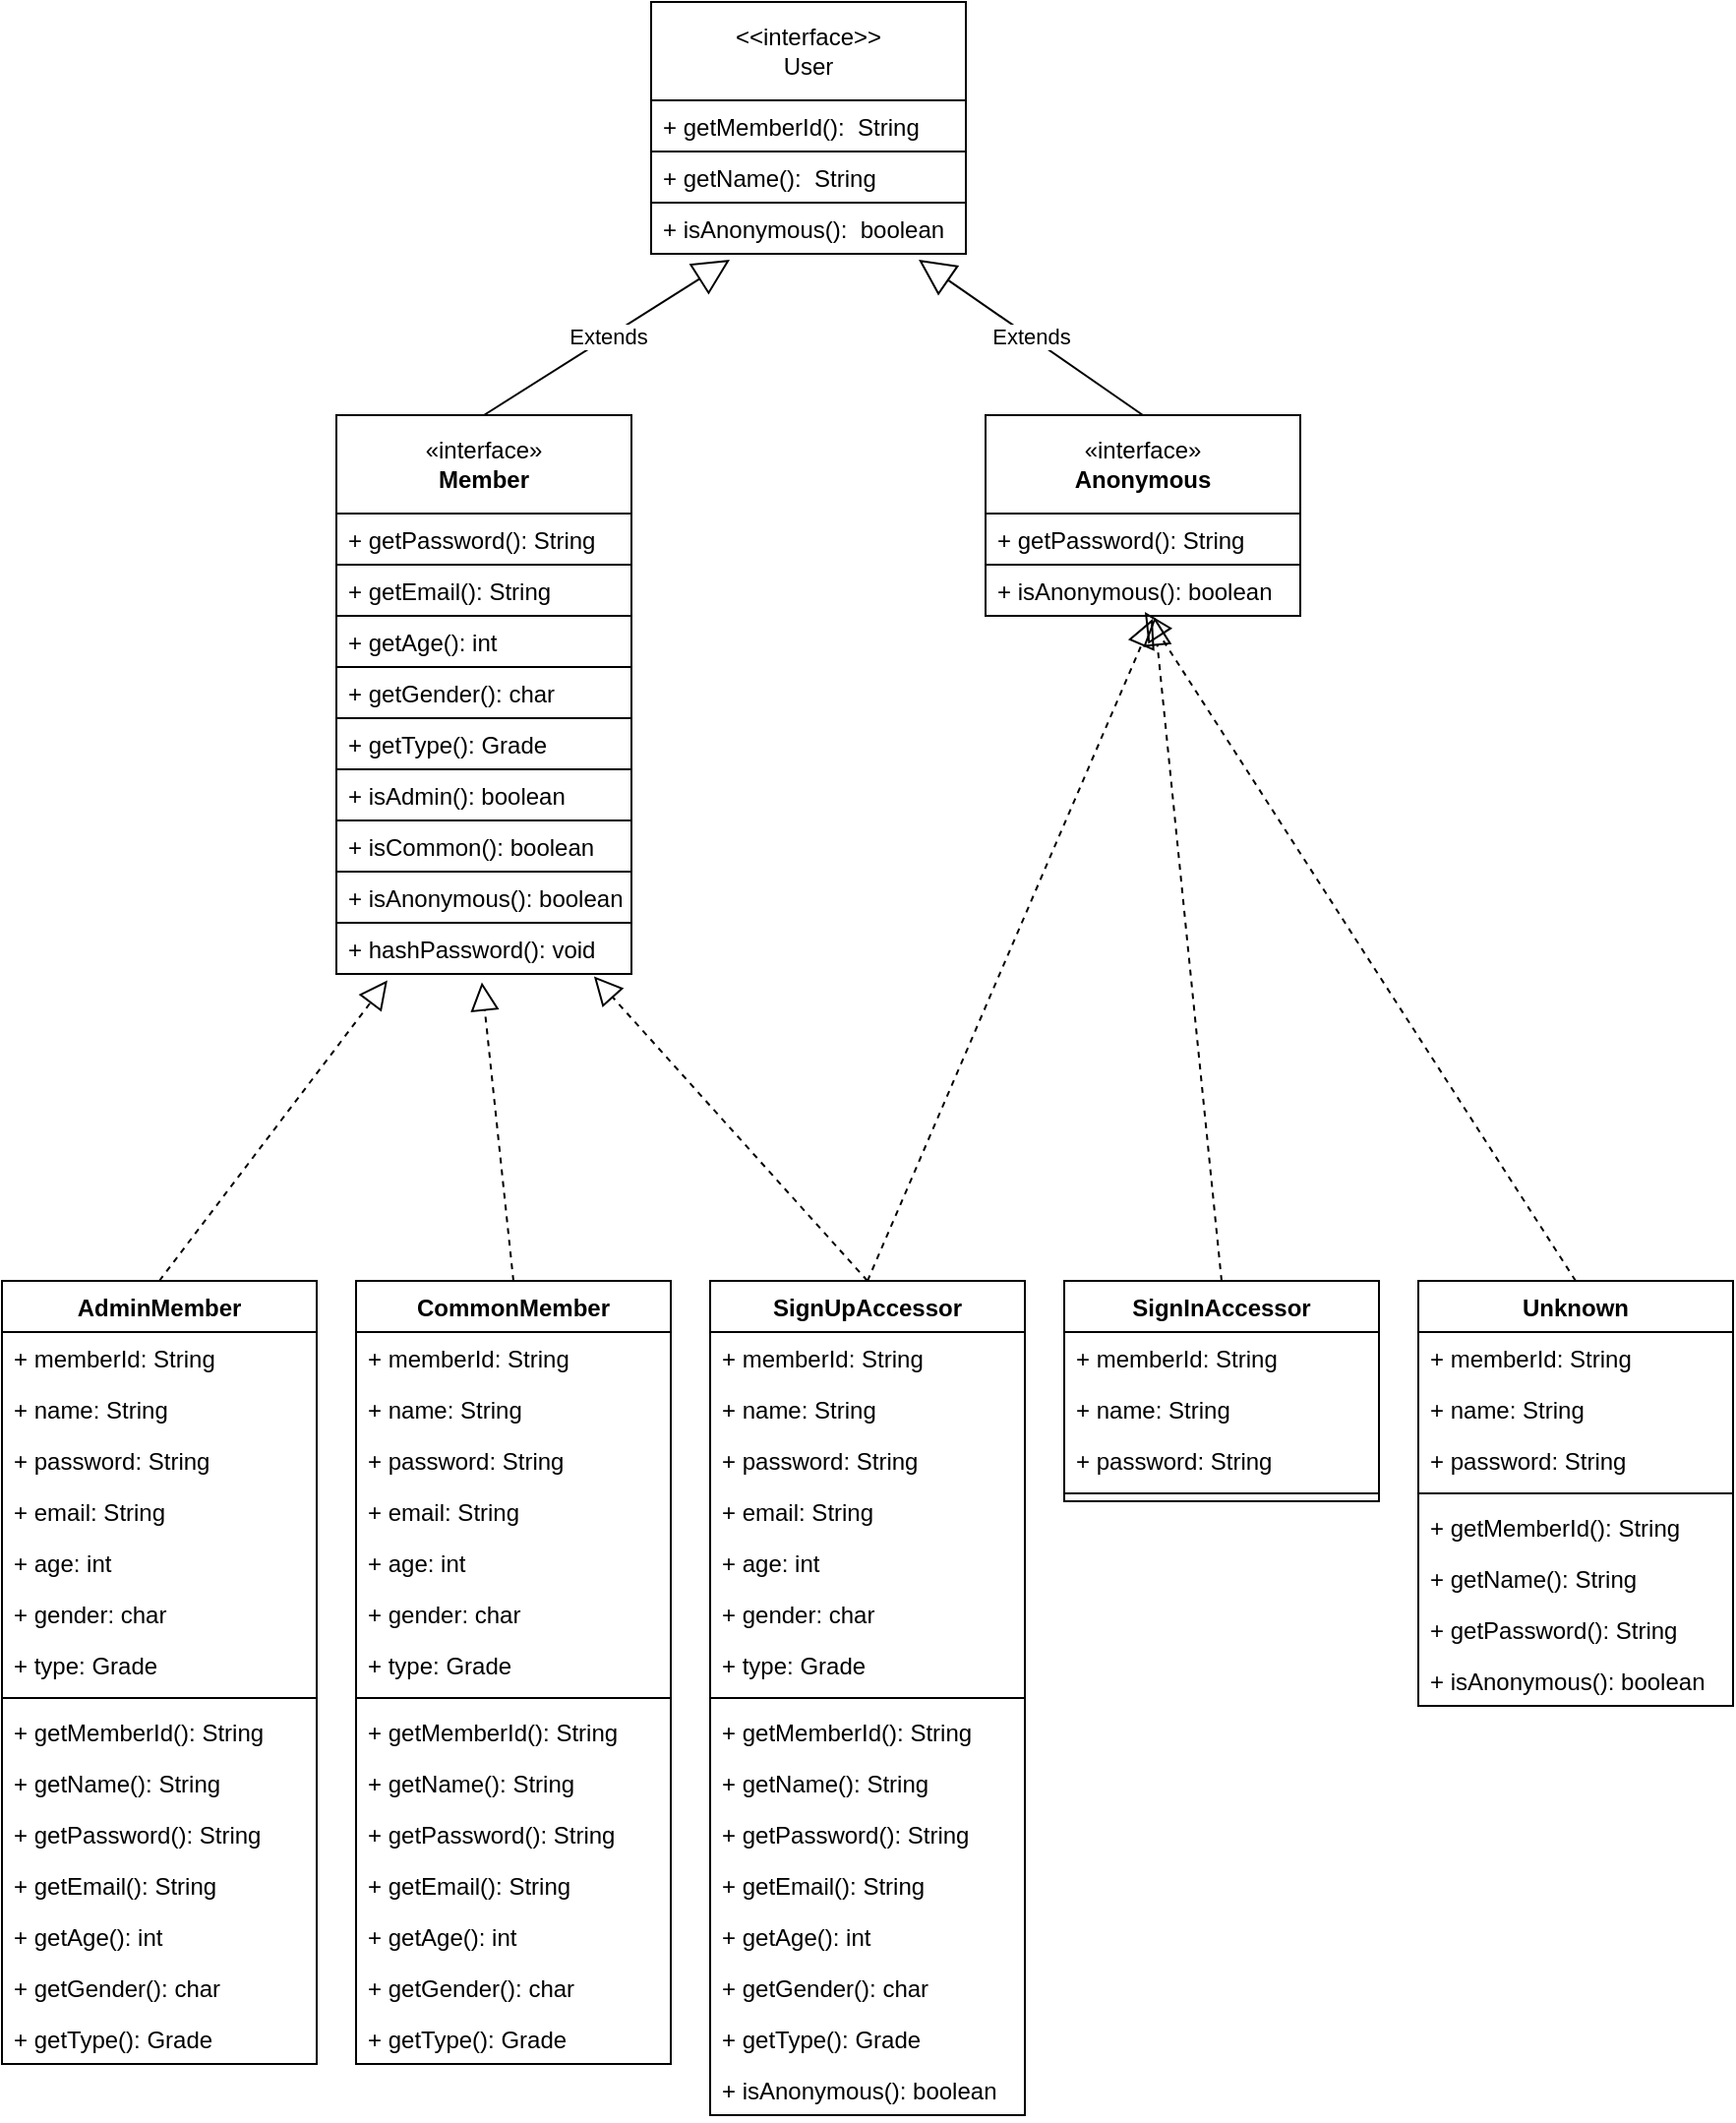 <mxfile version="21.7.5" type="device">
  <diagram name="페이지-1" id="Ps0h01nvdbM4tbh4nese">
    <mxGraphModel dx="1647" dy="905" grid="1" gridSize="10" guides="1" tooltips="1" connect="1" arrows="1" fold="1" page="1" pageScale="1" pageWidth="827" pageHeight="1169" math="0" shadow="0">
      <root>
        <mxCell id="0" />
        <mxCell id="1" parent="0" />
        <mxCell id="0VNtu1VdZ5hy5YX0qdv0-44" value="Extends" style="endArrow=block;endSize=16;endFill=0;html=1;rounded=0;entryX=0.25;entryY=1.115;entryDx=0;entryDy=0;entryPerimeter=0;exitX=0.5;exitY=0;exitDx=0;exitDy=0;" edge="1" parent="1" source="0VNtu1VdZ5hy5YX0qdv0-32" target="0VNtu1VdZ5hy5YX0qdv0-51">
          <mxGeometry width="160" relative="1" as="geometry">
            <mxPoint x="250" y="270" as="sourcePoint" />
            <mxPoint x="410" y="270" as="targetPoint" />
          </mxGeometry>
        </mxCell>
        <mxCell id="0VNtu1VdZ5hy5YX0qdv0-50" value="Extends" style="endArrow=block;endSize=16;endFill=0;html=1;rounded=0;entryX=0.85;entryY=1.115;entryDx=0;entryDy=0;entryPerimeter=0;exitX=0.5;exitY=0;exitDx=0;exitDy=0;" edge="1" parent="1" source="0VNtu1VdZ5hy5YX0qdv0-48" target="0VNtu1VdZ5hy5YX0qdv0-51">
          <mxGeometry width="160" relative="1" as="geometry">
            <mxPoint x="580" y="269" as="sourcePoint" />
            <mxPoint x="740" y="269" as="targetPoint" />
          </mxGeometry>
        </mxCell>
        <mxCell id="0VNtu1VdZ5hy5YX0qdv0-52" value="" style="group" vertex="1" connectable="0" parent="1">
          <mxGeometry x="340" y="60" width="160" height="128" as="geometry" />
        </mxCell>
        <mxCell id="0VNtu1VdZ5hy5YX0qdv0-30" value="" style="group" vertex="1" connectable="0" parent="0VNtu1VdZ5hy5YX0qdv0-52">
          <mxGeometry width="160" height="102" as="geometry" />
        </mxCell>
        <mxCell id="0VNtu1VdZ5hy5YX0qdv0-24" value="" style="group" vertex="1" connectable="0" parent="0VNtu1VdZ5hy5YX0qdv0-30">
          <mxGeometry width="160" height="76" as="geometry" />
        </mxCell>
        <mxCell id="0VNtu1VdZ5hy5YX0qdv0-12" value="&amp;lt;&amp;lt;interface&amp;gt;&amp;gt;&lt;br&gt;User" style="html=1;whiteSpace=wrap;" vertex="1" parent="0VNtu1VdZ5hy5YX0qdv0-24">
          <mxGeometry width="160" height="50" as="geometry" />
        </mxCell>
        <mxCell id="0VNtu1VdZ5hy5YX0qdv0-23" value="+ getMemberId():&amp;nbsp; String" style="text;strokeColor=default;fillColor=none;align=left;verticalAlign=top;spacingLeft=4;spacingRight=4;overflow=hidden;rotatable=0;points=[[0,0.5],[1,0.5]];portConstraint=eastwest;whiteSpace=wrap;html=1;" vertex="1" parent="0VNtu1VdZ5hy5YX0qdv0-24">
          <mxGeometry y="50" width="160" height="26" as="geometry" />
        </mxCell>
        <mxCell id="0VNtu1VdZ5hy5YX0qdv0-29" value="+ getName():&amp;nbsp; String" style="text;strokeColor=default;fillColor=none;align=left;verticalAlign=top;spacingLeft=4;spacingRight=4;overflow=hidden;rotatable=0;points=[[0,0.5],[1,0.5]];portConstraint=eastwest;whiteSpace=wrap;html=1;" vertex="1" parent="0VNtu1VdZ5hy5YX0qdv0-30">
          <mxGeometry y="76" width="160" height="26" as="geometry" />
        </mxCell>
        <mxCell id="0VNtu1VdZ5hy5YX0qdv0-51" value="+ isAnonymous():&amp;nbsp; boolean" style="text;strokeColor=default;fillColor=none;align=left;verticalAlign=top;spacingLeft=4;spacingRight=4;overflow=hidden;rotatable=0;points=[[0,0.5],[1,0.5]];portConstraint=eastwest;whiteSpace=wrap;html=1;" vertex="1" parent="0VNtu1VdZ5hy5YX0qdv0-52">
          <mxGeometry y="102" width="160" height="26" as="geometry" />
        </mxCell>
        <mxCell id="0VNtu1VdZ5hy5YX0qdv0-54" value="" style="group" vertex="1" connectable="0" parent="1">
          <mxGeometry x="510" y="270" width="160" height="102" as="geometry" />
        </mxCell>
        <mxCell id="0VNtu1VdZ5hy5YX0qdv0-48" value="«interface»&lt;br&gt;&lt;b&gt;Anonymous&lt;/b&gt;" style="html=1;whiteSpace=wrap;" vertex="1" parent="0VNtu1VdZ5hy5YX0qdv0-54">
          <mxGeometry width="160" height="50" as="geometry" />
        </mxCell>
        <mxCell id="0VNtu1VdZ5hy5YX0qdv0-49" value="+ getPassword(): String" style="text;strokeColor=default;fillColor=none;align=left;verticalAlign=top;spacingLeft=4;spacingRight=4;overflow=hidden;rotatable=0;points=[[0,0.5],[1,0.5]];portConstraint=eastwest;whiteSpace=wrap;html=1;" vertex="1" parent="0VNtu1VdZ5hy5YX0qdv0-54">
          <mxGeometry y="50" width="160" height="26" as="geometry" />
        </mxCell>
        <mxCell id="0VNtu1VdZ5hy5YX0qdv0-53" value="+ isAnonymous(): boolean" style="text;strokeColor=default;fillColor=none;align=left;verticalAlign=top;spacingLeft=4;spacingRight=4;overflow=hidden;rotatable=0;points=[[0,0.5],[1,0.5]];portConstraint=eastwest;whiteSpace=wrap;html=1;" vertex="1" parent="0VNtu1VdZ5hy5YX0qdv0-54">
          <mxGeometry y="76" width="160" height="26" as="geometry" />
        </mxCell>
        <mxCell id="0VNtu1VdZ5hy5YX0qdv0-59" value="AdminMember" style="swimlane;fontStyle=1;align=center;verticalAlign=top;childLayout=stackLayout;horizontal=1;startSize=26;horizontalStack=0;resizeParent=1;resizeParentMax=0;resizeLast=0;collapsible=1;marginBottom=0;whiteSpace=wrap;html=1;" vertex="1" parent="1">
          <mxGeometry x="10" y="710" width="160" height="398" as="geometry" />
        </mxCell>
        <mxCell id="0VNtu1VdZ5hy5YX0qdv0-89" value="+ memberId: String" style="text;strokeColor=none;fillColor=none;align=left;verticalAlign=top;spacingLeft=4;spacingRight=4;overflow=hidden;rotatable=0;points=[[0,0.5],[1,0.5]];portConstraint=eastwest;whiteSpace=wrap;html=1;" vertex="1" parent="0VNtu1VdZ5hy5YX0qdv0-59">
          <mxGeometry y="26" width="160" height="26" as="geometry" />
        </mxCell>
        <mxCell id="0VNtu1VdZ5hy5YX0qdv0-91" value="+ name: String" style="text;strokeColor=none;fillColor=none;align=left;verticalAlign=top;spacingLeft=4;spacingRight=4;overflow=hidden;rotatable=0;points=[[0,0.5],[1,0.5]];portConstraint=eastwest;whiteSpace=wrap;html=1;" vertex="1" parent="0VNtu1VdZ5hy5YX0qdv0-59">
          <mxGeometry y="52" width="160" height="26" as="geometry" />
        </mxCell>
        <mxCell id="0VNtu1VdZ5hy5YX0qdv0-90" value="+ password: String" style="text;strokeColor=none;fillColor=none;align=left;verticalAlign=top;spacingLeft=4;spacingRight=4;overflow=hidden;rotatable=0;points=[[0,0.5],[1,0.5]];portConstraint=eastwest;whiteSpace=wrap;html=1;" vertex="1" parent="0VNtu1VdZ5hy5YX0qdv0-59">
          <mxGeometry y="78" width="160" height="26" as="geometry" />
        </mxCell>
        <mxCell id="0VNtu1VdZ5hy5YX0qdv0-92" value="+ email: String" style="text;strokeColor=none;fillColor=none;align=left;verticalAlign=top;spacingLeft=4;spacingRight=4;overflow=hidden;rotatable=0;points=[[0,0.5],[1,0.5]];portConstraint=eastwest;whiteSpace=wrap;html=1;" vertex="1" parent="0VNtu1VdZ5hy5YX0qdv0-59">
          <mxGeometry y="104" width="160" height="26" as="geometry" />
        </mxCell>
        <mxCell id="0VNtu1VdZ5hy5YX0qdv0-93" value="+ age: int" style="text;strokeColor=none;fillColor=none;align=left;verticalAlign=top;spacingLeft=4;spacingRight=4;overflow=hidden;rotatable=0;points=[[0,0.5],[1,0.5]];portConstraint=eastwest;whiteSpace=wrap;html=1;" vertex="1" parent="0VNtu1VdZ5hy5YX0qdv0-59">
          <mxGeometry y="130" width="160" height="26" as="geometry" />
        </mxCell>
        <mxCell id="0VNtu1VdZ5hy5YX0qdv0-94" value="+ gender: char" style="text;strokeColor=none;fillColor=none;align=left;verticalAlign=top;spacingLeft=4;spacingRight=4;overflow=hidden;rotatable=0;points=[[0,0.5],[1,0.5]];portConstraint=eastwest;whiteSpace=wrap;html=1;" vertex="1" parent="0VNtu1VdZ5hy5YX0qdv0-59">
          <mxGeometry y="156" width="160" height="26" as="geometry" />
        </mxCell>
        <mxCell id="0VNtu1VdZ5hy5YX0qdv0-60" value="+ type: Grade" style="text;strokeColor=none;fillColor=none;align=left;verticalAlign=top;spacingLeft=4;spacingRight=4;overflow=hidden;rotatable=0;points=[[0,0.5],[1,0.5]];portConstraint=eastwest;whiteSpace=wrap;html=1;" vertex="1" parent="0VNtu1VdZ5hy5YX0qdv0-59">
          <mxGeometry y="182" width="160" height="26" as="geometry" />
        </mxCell>
        <mxCell id="0VNtu1VdZ5hy5YX0qdv0-61" value="" style="line;strokeWidth=1;fillColor=none;align=left;verticalAlign=middle;spacingTop=-1;spacingLeft=3;spacingRight=3;rotatable=0;labelPosition=right;points=[];portConstraint=eastwest;strokeColor=inherit;" vertex="1" parent="0VNtu1VdZ5hy5YX0qdv0-59">
          <mxGeometry y="208" width="160" height="8" as="geometry" />
        </mxCell>
        <mxCell id="0VNtu1VdZ5hy5YX0qdv0-95" value="+ getMemberId(): String" style="text;strokeColor=none;fillColor=none;align=left;verticalAlign=top;spacingLeft=4;spacingRight=4;overflow=hidden;rotatable=0;points=[[0,0.5],[1,0.5]];portConstraint=eastwest;whiteSpace=wrap;html=1;" vertex="1" parent="0VNtu1VdZ5hy5YX0qdv0-59">
          <mxGeometry y="216" width="160" height="26" as="geometry" />
        </mxCell>
        <mxCell id="0VNtu1VdZ5hy5YX0qdv0-96" value="+ getName(): String" style="text;strokeColor=none;fillColor=none;align=left;verticalAlign=top;spacingLeft=4;spacingRight=4;overflow=hidden;rotatable=0;points=[[0,0.5],[1,0.5]];portConstraint=eastwest;whiteSpace=wrap;html=1;" vertex="1" parent="0VNtu1VdZ5hy5YX0qdv0-59">
          <mxGeometry y="242" width="160" height="26" as="geometry" />
        </mxCell>
        <mxCell id="0VNtu1VdZ5hy5YX0qdv0-97" value="+ getPassword(): String" style="text;strokeColor=none;fillColor=none;align=left;verticalAlign=top;spacingLeft=4;spacingRight=4;overflow=hidden;rotatable=0;points=[[0,0.5],[1,0.5]];portConstraint=eastwest;whiteSpace=wrap;html=1;" vertex="1" parent="0VNtu1VdZ5hy5YX0qdv0-59">
          <mxGeometry y="268" width="160" height="26" as="geometry" />
        </mxCell>
        <mxCell id="0VNtu1VdZ5hy5YX0qdv0-98" value="+ getEmail(): String" style="text;strokeColor=none;fillColor=none;align=left;verticalAlign=top;spacingLeft=4;spacingRight=4;overflow=hidden;rotatable=0;points=[[0,0.5],[1,0.5]];portConstraint=eastwest;whiteSpace=wrap;html=1;" vertex="1" parent="0VNtu1VdZ5hy5YX0qdv0-59">
          <mxGeometry y="294" width="160" height="26" as="geometry" />
        </mxCell>
        <mxCell id="0VNtu1VdZ5hy5YX0qdv0-99" value="+ getAge(): int" style="text;strokeColor=none;fillColor=none;align=left;verticalAlign=top;spacingLeft=4;spacingRight=4;overflow=hidden;rotatable=0;points=[[0,0.5],[1,0.5]];portConstraint=eastwest;whiteSpace=wrap;html=1;" vertex="1" parent="0VNtu1VdZ5hy5YX0qdv0-59">
          <mxGeometry y="320" width="160" height="26" as="geometry" />
        </mxCell>
        <mxCell id="0VNtu1VdZ5hy5YX0qdv0-100" value="+ getGender(): char" style="text;strokeColor=none;fillColor=none;align=left;verticalAlign=top;spacingLeft=4;spacingRight=4;overflow=hidden;rotatable=0;points=[[0,0.5],[1,0.5]];portConstraint=eastwest;whiteSpace=wrap;html=1;" vertex="1" parent="0VNtu1VdZ5hy5YX0qdv0-59">
          <mxGeometry y="346" width="160" height="26" as="geometry" />
        </mxCell>
        <mxCell id="0VNtu1VdZ5hy5YX0qdv0-62" value="+ getType(): Grade" style="text;strokeColor=none;fillColor=none;align=left;verticalAlign=top;spacingLeft=4;spacingRight=4;overflow=hidden;rotatable=0;points=[[0,0.5],[1,0.5]];portConstraint=eastwest;whiteSpace=wrap;html=1;" vertex="1" parent="0VNtu1VdZ5hy5YX0qdv0-59">
          <mxGeometry y="372" width="160" height="26" as="geometry" />
        </mxCell>
        <mxCell id="0VNtu1VdZ5hy5YX0qdv0-65" value="" style="group" vertex="1" connectable="0" parent="1">
          <mxGeometry x="180" y="270" width="150" height="258" as="geometry" />
        </mxCell>
        <mxCell id="0VNtu1VdZ5hy5YX0qdv0-47" value="" style="group" vertex="1" connectable="0" parent="0VNtu1VdZ5hy5YX0qdv0-65">
          <mxGeometry width="150" height="180" as="geometry" />
        </mxCell>
        <mxCell id="0VNtu1VdZ5hy5YX0qdv0-32" value="«interface»&lt;br&gt;&lt;b&gt;Member&lt;/b&gt;" style="html=1;whiteSpace=wrap;" vertex="1" parent="0VNtu1VdZ5hy5YX0qdv0-47">
          <mxGeometry width="150" height="50" as="geometry" />
        </mxCell>
        <mxCell id="0VNtu1VdZ5hy5YX0qdv0-41" value="+ getPassword(): String" style="text;strokeColor=default;fillColor=none;align=left;verticalAlign=top;spacingLeft=4;spacingRight=4;overflow=hidden;rotatable=0;points=[[0,0.5],[1,0.5]];portConstraint=eastwest;whiteSpace=wrap;html=1;" vertex="1" parent="0VNtu1VdZ5hy5YX0qdv0-47">
          <mxGeometry y="50" width="150" height="26" as="geometry" />
        </mxCell>
        <mxCell id="0VNtu1VdZ5hy5YX0qdv0-42" value="+ getEmail(): String" style="text;strokeColor=default;fillColor=none;align=left;verticalAlign=top;spacingLeft=4;spacingRight=4;overflow=hidden;rotatable=0;points=[[0,0.5],[1,0.5]];portConstraint=eastwest;whiteSpace=wrap;html=1;" vertex="1" parent="0VNtu1VdZ5hy5YX0qdv0-47">
          <mxGeometry y="76" width="150" height="26" as="geometry" />
        </mxCell>
        <mxCell id="0VNtu1VdZ5hy5YX0qdv0-43" value="+ getAge(): int" style="text;strokeColor=default;fillColor=none;align=left;verticalAlign=top;spacingLeft=4;spacingRight=4;overflow=hidden;rotatable=0;points=[[0,0.5],[1,0.5]];portConstraint=eastwest;whiteSpace=wrap;html=1;" vertex="1" parent="0VNtu1VdZ5hy5YX0qdv0-47">
          <mxGeometry y="102" width="150" height="26" as="geometry" />
        </mxCell>
        <mxCell id="0VNtu1VdZ5hy5YX0qdv0-45" value="+ getGender(): char" style="text;strokeColor=default;fillColor=none;align=left;verticalAlign=top;spacingLeft=4;spacingRight=4;overflow=hidden;rotatable=0;points=[[0,0.5],[1,0.5]];portConstraint=eastwest;whiteSpace=wrap;html=1;" vertex="1" parent="0VNtu1VdZ5hy5YX0qdv0-47">
          <mxGeometry y="128" width="150" height="26" as="geometry" />
        </mxCell>
        <mxCell id="0VNtu1VdZ5hy5YX0qdv0-46" value="+ getType(): Grade" style="text;strokeColor=default;fillColor=none;align=left;verticalAlign=top;spacingLeft=4;spacingRight=4;overflow=hidden;rotatable=0;points=[[0,0.5],[1,0.5]];portConstraint=eastwest;whiteSpace=wrap;html=1;" vertex="1" parent="0VNtu1VdZ5hy5YX0qdv0-47">
          <mxGeometry y="154" width="150" height="26" as="geometry" />
        </mxCell>
        <mxCell id="0VNtu1VdZ5hy5YX0qdv0-55" value="+ isAnonymous(): boolean" style="text;strokeColor=default;fillColor=none;align=left;verticalAlign=top;spacingLeft=4;spacingRight=4;overflow=hidden;rotatable=0;points=[[0,0.5],[1,0.5]];portConstraint=eastwest;whiteSpace=wrap;html=1;" vertex="1" parent="0VNtu1VdZ5hy5YX0qdv0-65">
          <mxGeometry y="232" width="150" height="26" as="geometry" />
        </mxCell>
        <mxCell id="0VNtu1VdZ5hy5YX0qdv0-63" value="+ isAdmin(): boolean" style="text;strokeColor=default;fillColor=none;align=left;verticalAlign=top;spacingLeft=4;spacingRight=4;overflow=hidden;rotatable=0;points=[[0,0.5],[1,0.5]];portConstraint=eastwest;whiteSpace=wrap;html=1;" vertex="1" parent="0VNtu1VdZ5hy5YX0qdv0-65">
          <mxGeometry y="180" width="150" height="26" as="geometry" />
        </mxCell>
        <mxCell id="0VNtu1VdZ5hy5YX0qdv0-64" value="+ isCommon(): boolean" style="text;strokeColor=default;fillColor=none;align=left;verticalAlign=top;spacingLeft=4;spacingRight=4;overflow=hidden;rotatable=0;points=[[0,0.5],[1,0.5]];portConstraint=eastwest;whiteSpace=wrap;html=1;" vertex="1" parent="0VNtu1VdZ5hy5YX0qdv0-65">
          <mxGeometry y="206" width="150" height="26" as="geometry" />
        </mxCell>
        <mxCell id="0VNtu1VdZ5hy5YX0qdv0-74" value="SignInAccessor" style="swimlane;fontStyle=1;align=center;verticalAlign=top;childLayout=stackLayout;horizontal=1;startSize=26;horizontalStack=0;resizeParent=1;resizeParentMax=0;resizeLast=0;collapsible=1;marginBottom=0;whiteSpace=wrap;html=1;" vertex="1" parent="1">
          <mxGeometry x="550" y="710" width="160" height="112" as="geometry" />
        </mxCell>
        <mxCell id="0VNtu1VdZ5hy5YX0qdv0-75" value="+ memberId: String" style="text;strokeColor=none;fillColor=none;align=left;verticalAlign=top;spacingLeft=4;spacingRight=4;overflow=hidden;rotatable=0;points=[[0,0.5],[1,0.5]];portConstraint=eastwest;whiteSpace=wrap;html=1;" vertex="1" parent="0VNtu1VdZ5hy5YX0qdv0-74">
          <mxGeometry y="26" width="160" height="26" as="geometry" />
        </mxCell>
        <mxCell id="0VNtu1VdZ5hy5YX0qdv0-141" value="+ name: String" style="text;strokeColor=none;fillColor=none;align=left;verticalAlign=top;spacingLeft=4;spacingRight=4;overflow=hidden;rotatable=0;points=[[0,0.5],[1,0.5]];portConstraint=eastwest;whiteSpace=wrap;html=1;" vertex="1" parent="0VNtu1VdZ5hy5YX0qdv0-74">
          <mxGeometry y="52" width="160" height="26" as="geometry" />
        </mxCell>
        <mxCell id="0VNtu1VdZ5hy5YX0qdv0-142" value="+ password: String" style="text;strokeColor=none;fillColor=none;align=left;verticalAlign=top;spacingLeft=4;spacingRight=4;overflow=hidden;rotatable=0;points=[[0,0.5],[1,0.5]];portConstraint=eastwest;whiteSpace=wrap;html=1;" vertex="1" parent="0VNtu1VdZ5hy5YX0qdv0-74">
          <mxGeometry y="78" width="160" height="26" as="geometry" />
        </mxCell>
        <mxCell id="0VNtu1VdZ5hy5YX0qdv0-76" value="" style="line;strokeWidth=1;fillColor=none;align=left;verticalAlign=middle;spacingTop=-1;spacingLeft=3;spacingRight=3;rotatable=0;labelPosition=right;points=[];portConstraint=eastwest;strokeColor=inherit;" vertex="1" parent="0VNtu1VdZ5hy5YX0qdv0-74">
          <mxGeometry y="104" width="160" height="8" as="geometry" />
        </mxCell>
        <mxCell id="0VNtu1VdZ5hy5YX0qdv0-78" value="Unknown" style="swimlane;fontStyle=1;align=center;verticalAlign=top;childLayout=stackLayout;horizontal=1;startSize=26;horizontalStack=0;resizeParent=1;resizeParentMax=0;resizeLast=0;collapsible=1;marginBottom=0;whiteSpace=wrap;html=1;" vertex="1" parent="1">
          <mxGeometry x="730" y="710" width="160" height="216" as="geometry" />
        </mxCell>
        <mxCell id="0VNtu1VdZ5hy5YX0qdv0-134" value="+ memberId: String" style="text;strokeColor=none;fillColor=none;align=left;verticalAlign=top;spacingLeft=4;spacingRight=4;overflow=hidden;rotatable=0;points=[[0,0.5],[1,0.5]];portConstraint=eastwest;whiteSpace=wrap;html=1;" vertex="1" parent="0VNtu1VdZ5hy5YX0qdv0-78">
          <mxGeometry y="26" width="160" height="26" as="geometry" />
        </mxCell>
        <mxCell id="0VNtu1VdZ5hy5YX0qdv0-135" value="+ name: String" style="text;strokeColor=none;fillColor=none;align=left;verticalAlign=top;spacingLeft=4;spacingRight=4;overflow=hidden;rotatable=0;points=[[0,0.5],[1,0.5]];portConstraint=eastwest;whiteSpace=wrap;html=1;" vertex="1" parent="0VNtu1VdZ5hy5YX0qdv0-78">
          <mxGeometry y="52" width="160" height="26" as="geometry" />
        </mxCell>
        <mxCell id="0VNtu1VdZ5hy5YX0qdv0-79" value="+ password: String" style="text;strokeColor=none;fillColor=none;align=left;verticalAlign=top;spacingLeft=4;spacingRight=4;overflow=hidden;rotatable=0;points=[[0,0.5],[1,0.5]];portConstraint=eastwest;whiteSpace=wrap;html=1;" vertex="1" parent="0VNtu1VdZ5hy5YX0qdv0-78">
          <mxGeometry y="78" width="160" height="26" as="geometry" />
        </mxCell>
        <mxCell id="0VNtu1VdZ5hy5YX0qdv0-80" value="" style="line;strokeWidth=1;fillColor=none;align=left;verticalAlign=middle;spacingTop=-1;spacingLeft=3;spacingRight=3;rotatable=0;labelPosition=right;points=[];portConstraint=eastwest;strokeColor=inherit;" vertex="1" parent="0VNtu1VdZ5hy5YX0qdv0-78">
          <mxGeometry y="104" width="160" height="8" as="geometry" />
        </mxCell>
        <mxCell id="0VNtu1VdZ5hy5YX0qdv0-145" value="+ getMemberId(): String" style="text;strokeColor=none;fillColor=none;align=left;verticalAlign=top;spacingLeft=4;spacingRight=4;overflow=hidden;rotatable=0;points=[[0,0.5],[1,0.5]];portConstraint=eastwest;whiteSpace=wrap;html=1;" vertex="1" parent="0VNtu1VdZ5hy5YX0qdv0-78">
          <mxGeometry y="112" width="160" height="26" as="geometry" />
        </mxCell>
        <mxCell id="0VNtu1VdZ5hy5YX0qdv0-146" value="+ getName(): String" style="text;strokeColor=none;fillColor=none;align=left;verticalAlign=top;spacingLeft=4;spacingRight=4;overflow=hidden;rotatable=0;points=[[0,0.5],[1,0.5]];portConstraint=eastwest;whiteSpace=wrap;html=1;" vertex="1" parent="0VNtu1VdZ5hy5YX0qdv0-78">
          <mxGeometry y="138" width="160" height="26" as="geometry" />
        </mxCell>
        <mxCell id="0VNtu1VdZ5hy5YX0qdv0-144" value="+ getPassword(): String" style="text;strokeColor=none;fillColor=none;align=left;verticalAlign=top;spacingLeft=4;spacingRight=4;overflow=hidden;rotatable=0;points=[[0,0.5],[1,0.5]];portConstraint=eastwest;whiteSpace=wrap;html=1;" vertex="1" parent="0VNtu1VdZ5hy5YX0qdv0-78">
          <mxGeometry y="164" width="160" height="26" as="geometry" />
        </mxCell>
        <mxCell id="0VNtu1VdZ5hy5YX0qdv0-81" value="+ isAnonymous(): boolean" style="text;strokeColor=none;fillColor=none;align=left;verticalAlign=top;spacingLeft=4;spacingRight=4;overflow=hidden;rotatable=0;points=[[0,0.5],[1,0.5]];portConstraint=eastwest;whiteSpace=wrap;html=1;" vertex="1" parent="0VNtu1VdZ5hy5YX0qdv0-78">
          <mxGeometry y="190" width="160" height="26" as="geometry" />
        </mxCell>
        <mxCell id="0VNtu1VdZ5hy5YX0qdv0-82" value="" style="endArrow=block;dashed=1;endFill=0;endSize=12;html=1;rounded=0;entryX=0.173;entryY=1.124;entryDx=0;entryDy=0;entryPerimeter=0;exitX=0.5;exitY=0;exitDx=0;exitDy=0;" edge="1" parent="1" source="0VNtu1VdZ5hy5YX0qdv0-59" target="0VNtu1VdZ5hy5YX0qdv0-147">
          <mxGeometry width="160" relative="1" as="geometry">
            <mxPoint x="90" y="584" as="sourcePoint" />
            <mxPoint x="250" y="584" as="targetPoint" />
          </mxGeometry>
        </mxCell>
        <mxCell id="0VNtu1VdZ5hy5YX0qdv0-85" value="" style="endArrow=block;dashed=1;endFill=0;endSize=12;html=1;rounded=0;entryX=0.873;entryY=1.048;entryDx=0;entryDy=0;entryPerimeter=0;exitX=0.5;exitY=0;exitDx=0;exitDy=0;" edge="1" parent="1" source="0VNtu1VdZ5hy5YX0qdv0-118" target="0VNtu1VdZ5hy5YX0qdv0-147">
          <mxGeometry width="160" relative="1" as="geometry">
            <mxPoint x="450" y="640" as="sourcePoint" />
            <mxPoint x="310" y="528" as="targetPoint" />
          </mxGeometry>
        </mxCell>
        <mxCell id="0VNtu1VdZ5hy5YX0qdv0-88" value="" style="endArrow=block;dashed=1;endFill=0;endSize=12;html=1;rounded=0;exitX=0.5;exitY=0;exitDx=0;exitDy=0;entryX=0.506;entryY=0.923;entryDx=0;entryDy=0;entryPerimeter=0;" edge="1" parent="1" source="0VNtu1VdZ5hy5YX0qdv0-78" target="0VNtu1VdZ5hy5YX0qdv0-53">
          <mxGeometry width="160" relative="1" as="geometry">
            <mxPoint x="680" y="640" as="sourcePoint" />
            <mxPoint x="590" y="380" as="targetPoint" />
          </mxGeometry>
        </mxCell>
        <mxCell id="0VNtu1VdZ5hy5YX0qdv0-101" value="CommonMember" style="swimlane;fontStyle=1;align=center;verticalAlign=top;childLayout=stackLayout;horizontal=1;startSize=26;horizontalStack=0;resizeParent=1;resizeParentMax=0;resizeLast=0;collapsible=1;marginBottom=0;whiteSpace=wrap;html=1;" vertex="1" parent="1">
          <mxGeometry x="190" y="710" width="160" height="398" as="geometry" />
        </mxCell>
        <mxCell id="0VNtu1VdZ5hy5YX0qdv0-102" value="+ memberId: String" style="text;strokeColor=none;fillColor=none;align=left;verticalAlign=top;spacingLeft=4;spacingRight=4;overflow=hidden;rotatable=0;points=[[0,0.5],[1,0.5]];portConstraint=eastwest;whiteSpace=wrap;html=1;" vertex="1" parent="0VNtu1VdZ5hy5YX0qdv0-101">
          <mxGeometry y="26" width="160" height="26" as="geometry" />
        </mxCell>
        <mxCell id="0VNtu1VdZ5hy5YX0qdv0-103" value="+ name: String" style="text;strokeColor=none;fillColor=none;align=left;verticalAlign=top;spacingLeft=4;spacingRight=4;overflow=hidden;rotatable=0;points=[[0,0.5],[1,0.5]];portConstraint=eastwest;whiteSpace=wrap;html=1;" vertex="1" parent="0VNtu1VdZ5hy5YX0qdv0-101">
          <mxGeometry y="52" width="160" height="26" as="geometry" />
        </mxCell>
        <mxCell id="0VNtu1VdZ5hy5YX0qdv0-104" value="+ password: String" style="text;strokeColor=none;fillColor=none;align=left;verticalAlign=top;spacingLeft=4;spacingRight=4;overflow=hidden;rotatable=0;points=[[0,0.5],[1,0.5]];portConstraint=eastwest;whiteSpace=wrap;html=1;" vertex="1" parent="0VNtu1VdZ5hy5YX0qdv0-101">
          <mxGeometry y="78" width="160" height="26" as="geometry" />
        </mxCell>
        <mxCell id="0VNtu1VdZ5hy5YX0qdv0-105" value="+ email: String" style="text;strokeColor=none;fillColor=none;align=left;verticalAlign=top;spacingLeft=4;spacingRight=4;overflow=hidden;rotatable=0;points=[[0,0.5],[1,0.5]];portConstraint=eastwest;whiteSpace=wrap;html=1;" vertex="1" parent="0VNtu1VdZ5hy5YX0qdv0-101">
          <mxGeometry y="104" width="160" height="26" as="geometry" />
        </mxCell>
        <mxCell id="0VNtu1VdZ5hy5YX0qdv0-106" value="+ age: int" style="text;strokeColor=none;fillColor=none;align=left;verticalAlign=top;spacingLeft=4;spacingRight=4;overflow=hidden;rotatable=0;points=[[0,0.5],[1,0.5]];portConstraint=eastwest;whiteSpace=wrap;html=1;" vertex="1" parent="0VNtu1VdZ5hy5YX0qdv0-101">
          <mxGeometry y="130" width="160" height="26" as="geometry" />
        </mxCell>
        <mxCell id="0VNtu1VdZ5hy5YX0qdv0-107" value="+ gender: char" style="text;strokeColor=none;fillColor=none;align=left;verticalAlign=top;spacingLeft=4;spacingRight=4;overflow=hidden;rotatable=0;points=[[0,0.5],[1,0.5]];portConstraint=eastwest;whiteSpace=wrap;html=1;" vertex="1" parent="0VNtu1VdZ5hy5YX0qdv0-101">
          <mxGeometry y="156" width="160" height="26" as="geometry" />
        </mxCell>
        <mxCell id="0VNtu1VdZ5hy5YX0qdv0-108" value="+ type: Grade" style="text;strokeColor=none;fillColor=none;align=left;verticalAlign=top;spacingLeft=4;spacingRight=4;overflow=hidden;rotatable=0;points=[[0,0.5],[1,0.5]];portConstraint=eastwest;whiteSpace=wrap;html=1;" vertex="1" parent="0VNtu1VdZ5hy5YX0qdv0-101">
          <mxGeometry y="182" width="160" height="26" as="geometry" />
        </mxCell>
        <mxCell id="0VNtu1VdZ5hy5YX0qdv0-109" value="" style="line;strokeWidth=1;fillColor=none;align=left;verticalAlign=middle;spacingTop=-1;spacingLeft=3;spacingRight=3;rotatable=0;labelPosition=right;points=[];portConstraint=eastwest;strokeColor=inherit;" vertex="1" parent="0VNtu1VdZ5hy5YX0qdv0-101">
          <mxGeometry y="208" width="160" height="8" as="geometry" />
        </mxCell>
        <mxCell id="0VNtu1VdZ5hy5YX0qdv0-110" value="+ getMemberId(): String" style="text;strokeColor=none;fillColor=none;align=left;verticalAlign=top;spacingLeft=4;spacingRight=4;overflow=hidden;rotatable=0;points=[[0,0.5],[1,0.5]];portConstraint=eastwest;whiteSpace=wrap;html=1;" vertex="1" parent="0VNtu1VdZ5hy5YX0qdv0-101">
          <mxGeometry y="216" width="160" height="26" as="geometry" />
        </mxCell>
        <mxCell id="0VNtu1VdZ5hy5YX0qdv0-111" value="+ getName(): String" style="text;strokeColor=none;fillColor=none;align=left;verticalAlign=top;spacingLeft=4;spacingRight=4;overflow=hidden;rotatable=0;points=[[0,0.5],[1,0.5]];portConstraint=eastwest;whiteSpace=wrap;html=1;" vertex="1" parent="0VNtu1VdZ5hy5YX0qdv0-101">
          <mxGeometry y="242" width="160" height="26" as="geometry" />
        </mxCell>
        <mxCell id="0VNtu1VdZ5hy5YX0qdv0-112" value="+ getPassword(): String" style="text;strokeColor=none;fillColor=none;align=left;verticalAlign=top;spacingLeft=4;spacingRight=4;overflow=hidden;rotatable=0;points=[[0,0.5],[1,0.5]];portConstraint=eastwest;whiteSpace=wrap;html=1;" vertex="1" parent="0VNtu1VdZ5hy5YX0qdv0-101">
          <mxGeometry y="268" width="160" height="26" as="geometry" />
        </mxCell>
        <mxCell id="0VNtu1VdZ5hy5YX0qdv0-113" value="+ getEmail(): String" style="text;strokeColor=none;fillColor=none;align=left;verticalAlign=top;spacingLeft=4;spacingRight=4;overflow=hidden;rotatable=0;points=[[0,0.5],[1,0.5]];portConstraint=eastwest;whiteSpace=wrap;html=1;" vertex="1" parent="0VNtu1VdZ5hy5YX0qdv0-101">
          <mxGeometry y="294" width="160" height="26" as="geometry" />
        </mxCell>
        <mxCell id="0VNtu1VdZ5hy5YX0qdv0-114" value="+ getAge(): int" style="text;strokeColor=none;fillColor=none;align=left;verticalAlign=top;spacingLeft=4;spacingRight=4;overflow=hidden;rotatable=0;points=[[0,0.5],[1,0.5]];portConstraint=eastwest;whiteSpace=wrap;html=1;" vertex="1" parent="0VNtu1VdZ5hy5YX0qdv0-101">
          <mxGeometry y="320" width="160" height="26" as="geometry" />
        </mxCell>
        <mxCell id="0VNtu1VdZ5hy5YX0qdv0-115" value="+ getGender(): char" style="text;strokeColor=none;fillColor=none;align=left;verticalAlign=top;spacingLeft=4;spacingRight=4;overflow=hidden;rotatable=0;points=[[0,0.5],[1,0.5]];portConstraint=eastwest;whiteSpace=wrap;html=1;" vertex="1" parent="0VNtu1VdZ5hy5YX0qdv0-101">
          <mxGeometry y="346" width="160" height="26" as="geometry" />
        </mxCell>
        <mxCell id="0VNtu1VdZ5hy5YX0qdv0-116" value="+ getType(): Grade" style="text;strokeColor=none;fillColor=none;align=left;verticalAlign=top;spacingLeft=4;spacingRight=4;overflow=hidden;rotatable=0;points=[[0,0.5],[1,0.5]];portConstraint=eastwest;whiteSpace=wrap;html=1;" vertex="1" parent="0VNtu1VdZ5hy5YX0qdv0-101">
          <mxGeometry y="372" width="160" height="26" as="geometry" />
        </mxCell>
        <mxCell id="0VNtu1VdZ5hy5YX0qdv0-117" value="" style="endArrow=block;dashed=1;endFill=0;endSize=12;html=1;rounded=0;entryX=0.493;entryY=1.163;entryDx=0;entryDy=0;entryPerimeter=0;exitX=0.5;exitY=0;exitDx=0;exitDy=0;" edge="1" parent="1" source="0VNtu1VdZ5hy5YX0qdv0-101" target="0VNtu1VdZ5hy5YX0qdv0-147">
          <mxGeometry width="160" relative="1" as="geometry">
            <mxPoint x="200" y="600" as="sourcePoint" />
            <mxPoint x="360" y="600" as="targetPoint" />
          </mxGeometry>
        </mxCell>
        <mxCell id="0VNtu1VdZ5hy5YX0qdv0-118" value="SignUpAccessor" style="swimlane;fontStyle=1;align=center;verticalAlign=top;childLayout=stackLayout;horizontal=1;startSize=26;horizontalStack=0;resizeParent=1;resizeParentMax=0;resizeLast=0;collapsible=1;marginBottom=0;whiteSpace=wrap;html=1;" vertex="1" parent="1">
          <mxGeometry x="370" y="710" width="160" height="424" as="geometry" />
        </mxCell>
        <mxCell id="0VNtu1VdZ5hy5YX0qdv0-119" value="+ memberId: String" style="text;strokeColor=none;fillColor=none;align=left;verticalAlign=top;spacingLeft=4;spacingRight=4;overflow=hidden;rotatable=0;points=[[0,0.5],[1,0.5]];portConstraint=eastwest;whiteSpace=wrap;html=1;" vertex="1" parent="0VNtu1VdZ5hy5YX0qdv0-118">
          <mxGeometry y="26" width="160" height="26" as="geometry" />
        </mxCell>
        <mxCell id="0VNtu1VdZ5hy5YX0qdv0-120" value="+ name: String" style="text;strokeColor=none;fillColor=none;align=left;verticalAlign=top;spacingLeft=4;spacingRight=4;overflow=hidden;rotatable=0;points=[[0,0.5],[1,0.5]];portConstraint=eastwest;whiteSpace=wrap;html=1;" vertex="1" parent="0VNtu1VdZ5hy5YX0qdv0-118">
          <mxGeometry y="52" width="160" height="26" as="geometry" />
        </mxCell>
        <mxCell id="0VNtu1VdZ5hy5YX0qdv0-121" value="+ password: String" style="text;strokeColor=none;fillColor=none;align=left;verticalAlign=top;spacingLeft=4;spacingRight=4;overflow=hidden;rotatable=0;points=[[0,0.5],[1,0.5]];portConstraint=eastwest;whiteSpace=wrap;html=1;" vertex="1" parent="0VNtu1VdZ5hy5YX0qdv0-118">
          <mxGeometry y="78" width="160" height="26" as="geometry" />
        </mxCell>
        <mxCell id="0VNtu1VdZ5hy5YX0qdv0-122" value="+ email: String" style="text;strokeColor=none;fillColor=none;align=left;verticalAlign=top;spacingLeft=4;spacingRight=4;overflow=hidden;rotatable=0;points=[[0,0.5],[1,0.5]];portConstraint=eastwest;whiteSpace=wrap;html=1;" vertex="1" parent="0VNtu1VdZ5hy5YX0qdv0-118">
          <mxGeometry y="104" width="160" height="26" as="geometry" />
        </mxCell>
        <mxCell id="0VNtu1VdZ5hy5YX0qdv0-123" value="+ age: int" style="text;strokeColor=none;fillColor=none;align=left;verticalAlign=top;spacingLeft=4;spacingRight=4;overflow=hidden;rotatable=0;points=[[0,0.5],[1,0.5]];portConstraint=eastwest;whiteSpace=wrap;html=1;" vertex="1" parent="0VNtu1VdZ5hy5YX0qdv0-118">
          <mxGeometry y="130" width="160" height="26" as="geometry" />
        </mxCell>
        <mxCell id="0VNtu1VdZ5hy5YX0qdv0-124" value="+ gender: char" style="text;strokeColor=none;fillColor=none;align=left;verticalAlign=top;spacingLeft=4;spacingRight=4;overflow=hidden;rotatable=0;points=[[0,0.5],[1,0.5]];portConstraint=eastwest;whiteSpace=wrap;html=1;" vertex="1" parent="0VNtu1VdZ5hy5YX0qdv0-118">
          <mxGeometry y="156" width="160" height="26" as="geometry" />
        </mxCell>
        <mxCell id="0VNtu1VdZ5hy5YX0qdv0-125" value="+ type: Grade" style="text;strokeColor=none;fillColor=none;align=left;verticalAlign=top;spacingLeft=4;spacingRight=4;overflow=hidden;rotatable=0;points=[[0,0.5],[1,0.5]];portConstraint=eastwest;whiteSpace=wrap;html=1;" vertex="1" parent="0VNtu1VdZ5hy5YX0qdv0-118">
          <mxGeometry y="182" width="160" height="26" as="geometry" />
        </mxCell>
        <mxCell id="0VNtu1VdZ5hy5YX0qdv0-126" value="" style="line;strokeWidth=1;fillColor=none;align=left;verticalAlign=middle;spacingTop=-1;spacingLeft=3;spacingRight=3;rotatable=0;labelPosition=right;points=[];portConstraint=eastwest;strokeColor=inherit;" vertex="1" parent="0VNtu1VdZ5hy5YX0qdv0-118">
          <mxGeometry y="208" width="160" height="8" as="geometry" />
        </mxCell>
        <mxCell id="0VNtu1VdZ5hy5YX0qdv0-127" value="+ getMemberId(): String" style="text;strokeColor=none;fillColor=none;align=left;verticalAlign=top;spacingLeft=4;spacingRight=4;overflow=hidden;rotatable=0;points=[[0,0.5],[1,0.5]];portConstraint=eastwest;whiteSpace=wrap;html=1;" vertex="1" parent="0VNtu1VdZ5hy5YX0qdv0-118">
          <mxGeometry y="216" width="160" height="26" as="geometry" />
        </mxCell>
        <mxCell id="0VNtu1VdZ5hy5YX0qdv0-128" value="+ getName(): String" style="text;strokeColor=none;fillColor=none;align=left;verticalAlign=top;spacingLeft=4;spacingRight=4;overflow=hidden;rotatable=0;points=[[0,0.5],[1,0.5]];portConstraint=eastwest;whiteSpace=wrap;html=1;" vertex="1" parent="0VNtu1VdZ5hy5YX0qdv0-118">
          <mxGeometry y="242" width="160" height="26" as="geometry" />
        </mxCell>
        <mxCell id="0VNtu1VdZ5hy5YX0qdv0-129" value="+ getPassword(): String" style="text;strokeColor=none;fillColor=none;align=left;verticalAlign=top;spacingLeft=4;spacingRight=4;overflow=hidden;rotatable=0;points=[[0,0.5],[1,0.5]];portConstraint=eastwest;whiteSpace=wrap;html=1;" vertex="1" parent="0VNtu1VdZ5hy5YX0qdv0-118">
          <mxGeometry y="268" width="160" height="26" as="geometry" />
        </mxCell>
        <mxCell id="0VNtu1VdZ5hy5YX0qdv0-130" value="+ getEmail(): String" style="text;strokeColor=none;fillColor=none;align=left;verticalAlign=top;spacingLeft=4;spacingRight=4;overflow=hidden;rotatable=0;points=[[0,0.5],[1,0.5]];portConstraint=eastwest;whiteSpace=wrap;html=1;" vertex="1" parent="0VNtu1VdZ5hy5YX0qdv0-118">
          <mxGeometry y="294" width="160" height="26" as="geometry" />
        </mxCell>
        <mxCell id="0VNtu1VdZ5hy5YX0qdv0-131" value="+ getAge(): int" style="text;strokeColor=none;fillColor=none;align=left;verticalAlign=top;spacingLeft=4;spacingRight=4;overflow=hidden;rotatable=0;points=[[0,0.5],[1,0.5]];portConstraint=eastwest;whiteSpace=wrap;html=1;" vertex="1" parent="0VNtu1VdZ5hy5YX0qdv0-118">
          <mxGeometry y="320" width="160" height="26" as="geometry" />
        </mxCell>
        <mxCell id="0VNtu1VdZ5hy5YX0qdv0-132" value="+ getGender(): char" style="text;strokeColor=none;fillColor=none;align=left;verticalAlign=top;spacingLeft=4;spacingRight=4;overflow=hidden;rotatable=0;points=[[0,0.5],[1,0.5]];portConstraint=eastwest;whiteSpace=wrap;html=1;" vertex="1" parent="0VNtu1VdZ5hy5YX0qdv0-118">
          <mxGeometry y="346" width="160" height="26" as="geometry" />
        </mxCell>
        <mxCell id="0VNtu1VdZ5hy5YX0qdv0-133" value="+ getType(): Grade" style="text;strokeColor=none;fillColor=none;align=left;verticalAlign=top;spacingLeft=4;spacingRight=4;overflow=hidden;rotatable=0;points=[[0,0.5],[1,0.5]];portConstraint=eastwest;whiteSpace=wrap;html=1;" vertex="1" parent="0VNtu1VdZ5hy5YX0qdv0-118">
          <mxGeometry y="372" width="160" height="26" as="geometry" />
        </mxCell>
        <mxCell id="0VNtu1VdZ5hy5YX0qdv0-138" value="+ isAnonymous(): boolean" style="text;strokeColor=none;fillColor=none;align=left;verticalAlign=top;spacingLeft=4;spacingRight=4;overflow=hidden;rotatable=0;points=[[0,0.5],[1,0.5]];portConstraint=eastwest;whiteSpace=wrap;html=1;" vertex="1" parent="0VNtu1VdZ5hy5YX0qdv0-118">
          <mxGeometry y="398" width="160" height="26" as="geometry" />
        </mxCell>
        <mxCell id="0VNtu1VdZ5hy5YX0qdv0-147" value="+ hashPassword(): void" style="text;strokeColor=default;fillColor=none;align=left;verticalAlign=top;spacingLeft=4;spacingRight=4;overflow=hidden;rotatable=0;points=[[0,0.5],[1,0.5]];portConstraint=eastwest;whiteSpace=wrap;html=1;" vertex="1" parent="1">
          <mxGeometry x="180" y="528" width="150" height="26" as="geometry" />
        </mxCell>
        <mxCell id="0VNtu1VdZ5hy5YX0qdv0-148" value="" style="endArrow=block;dashed=1;endFill=0;endSize=12;html=1;rounded=0;exitX=0.5;exitY=0;exitDx=0;exitDy=0;entryX=0.537;entryY=1.022;entryDx=0;entryDy=0;entryPerimeter=0;" edge="1" parent="1" source="0VNtu1VdZ5hy5YX0qdv0-74" target="0VNtu1VdZ5hy5YX0qdv0-53">
          <mxGeometry width="160" relative="1" as="geometry">
            <mxPoint x="789" y="711" as="sourcePoint" />
            <mxPoint x="570" y="371" as="targetPoint" />
          </mxGeometry>
        </mxCell>
        <mxCell id="0VNtu1VdZ5hy5YX0qdv0-149" value="" style="endArrow=block;dashed=1;endFill=0;endSize=12;html=1;rounded=0;exitX=0.5;exitY=0;exitDx=0;exitDy=0;entryX=0.531;entryY=1.06;entryDx=0;entryDy=0;entryPerimeter=0;" edge="1" parent="1" source="0VNtu1VdZ5hy5YX0qdv0-118" target="0VNtu1VdZ5hy5YX0qdv0-53">
          <mxGeometry width="160" relative="1" as="geometry">
            <mxPoint x="614" y="709.5" as="sourcePoint" />
            <mxPoint x="580" y="372.5" as="targetPoint" />
          </mxGeometry>
        </mxCell>
      </root>
    </mxGraphModel>
  </diagram>
</mxfile>
